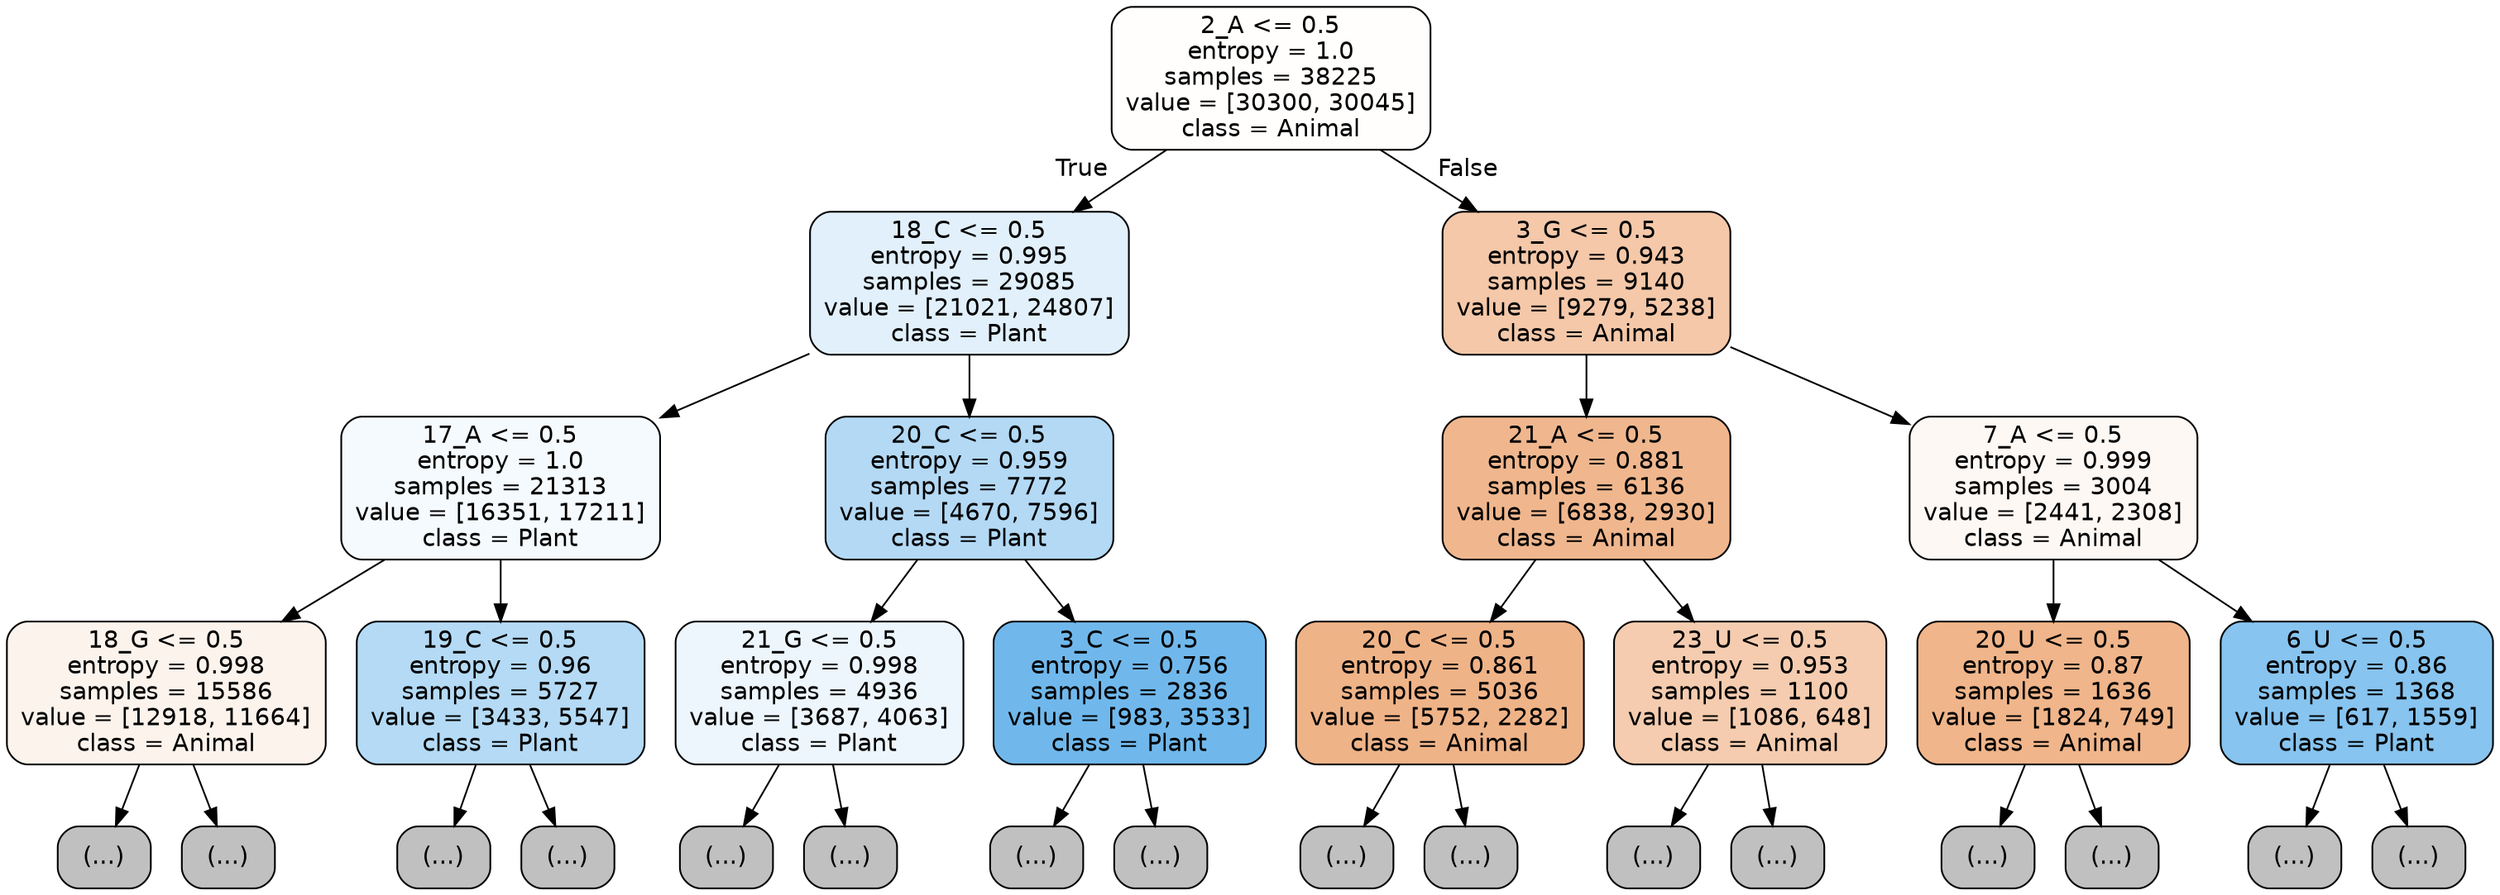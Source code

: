digraph Tree {
node [shape=box, style="filled, rounded", color="black", fontname="helvetica"] ;
edge [fontname="helvetica"] ;
0 [label="2_A <= 0.5\nentropy = 1.0\nsamples = 38225\nvalue = [30300, 30045]\nclass = Animal", fillcolor="#fffefd"] ;
1 [label="18_C <= 0.5\nentropy = 0.995\nsamples = 29085\nvalue = [21021, 24807]\nclass = Plant", fillcolor="#e1f0fb"] ;
0 -> 1 [labeldistance=2.5, labelangle=45, headlabel="True"] ;
2 [label="17_A <= 0.5\nentropy = 1.0\nsamples = 21313\nvalue = [16351, 17211]\nclass = Plant", fillcolor="#f5fafe"] ;
1 -> 2 ;
3 [label="18_G <= 0.5\nentropy = 0.998\nsamples = 15586\nvalue = [12918, 11664]\nclass = Animal", fillcolor="#fcf3ec"] ;
2 -> 3 ;
4 [label="(...)", fillcolor="#C0C0C0"] ;
3 -> 4 ;
4819 [label="(...)", fillcolor="#C0C0C0"] ;
3 -> 4819 ;
7560 [label="19_C <= 0.5\nentropy = 0.96\nsamples = 5727\nvalue = [3433, 5547]\nclass = Plant", fillcolor="#b4daf5"] ;
2 -> 7560 ;
7561 [label="(...)", fillcolor="#C0C0C0"] ;
7560 -> 7561 ;
9278 [label="(...)", fillcolor="#C0C0C0"] ;
7560 -> 9278 ;
9813 [label="20_C <= 0.5\nentropy = 0.959\nsamples = 7772\nvalue = [4670, 7596]\nclass = Plant", fillcolor="#b3d9f5"] ;
1 -> 9813 ;
9814 [label="21_G <= 0.5\nentropy = 0.998\nsamples = 4936\nvalue = [3687, 4063]\nclass = Plant", fillcolor="#edf6fd"] ;
9813 -> 9814 ;
9815 [label="(...)", fillcolor="#C0C0C0"] ;
9814 -> 9815 ;
11584 [label="(...)", fillcolor="#C0C0C0"] ;
9814 -> 11584 ;
12193 [label="3_C <= 0.5\nentropy = 0.756\nsamples = 2836\nvalue = [983, 3533]\nclass = Plant", fillcolor="#70b8ec"] ;
9813 -> 12193 ;
12194 [label="(...)", fillcolor="#C0C0C0"] ;
12193 -> 12194 ;
12717 [label="(...)", fillcolor="#C0C0C0"] ;
12193 -> 12717 ;
12854 [label="3_G <= 0.5\nentropy = 0.943\nsamples = 9140\nvalue = [9279, 5238]\nclass = Animal", fillcolor="#f4c8a9"] ;
0 -> 12854 [labeldistance=2.5, labelangle=-45, headlabel="False"] ;
12855 [label="21_A <= 0.5\nentropy = 0.881\nsamples = 6136\nvalue = [6838, 2930]\nclass = Animal", fillcolor="#f0b78e"] ;
12854 -> 12855 ;
12856 [label="20_C <= 0.5\nentropy = 0.861\nsamples = 5036\nvalue = [5752, 2282]\nclass = Animal", fillcolor="#efb388"] ;
12855 -> 12856 ;
12857 [label="(...)", fillcolor="#C0C0C0"] ;
12856 -> 12857 ;
14668 [label="(...)", fillcolor="#C0C0C0"] ;
12856 -> 14668 ;
15157 [label="23_U <= 0.5\nentropy = 0.953\nsamples = 1100\nvalue = [1086, 648]\nclass = Animal", fillcolor="#f5ccaf"] ;
12855 -> 15157 ;
15158 [label="(...)", fillcolor="#C0C0C0"] ;
15157 -> 15158 ;
15693 [label="(...)", fillcolor="#C0C0C0"] ;
15157 -> 15693 ;
15722 [label="7_A <= 0.5\nentropy = 0.999\nsamples = 3004\nvalue = [2441, 2308]\nclass = Animal", fillcolor="#fef8f4"] ;
12854 -> 15722 ;
15723 [label="20_U <= 0.5\nentropy = 0.87\nsamples = 1636\nvalue = [1824, 749]\nclass = Animal", fillcolor="#f0b58a"] ;
15722 -> 15723 ;
15724 [label="(...)", fillcolor="#C0C0C0"] ;
15723 -> 15724 ;
16399 [label="(...)", fillcolor="#C0C0C0"] ;
15723 -> 16399 ;
16678 [label="6_U <= 0.5\nentropy = 0.86\nsamples = 1368\nvalue = [617, 1559]\nclass = Plant", fillcolor="#87c4ef"] ;
15722 -> 16678 ;
16679 [label="(...)", fillcolor="#C0C0C0"] ;
16678 -> 16679 ;
16968 [label="(...)", fillcolor="#C0C0C0"] ;
16678 -> 16968 ;
}